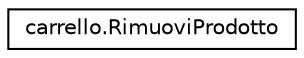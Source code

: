 digraph "Grafico della gerarchia delle classi"
{
  edge [fontname="Helvetica",fontsize="10",labelfontname="Helvetica",labelfontsize="10"];
  node [fontname="Helvetica",fontsize="10",shape=record];
  rankdir="LR";
  Node1 [label="carrello.RimuoviProdotto",height=0.2,width=0.4,color="black", fillcolor="white", style="filled",URL="$interfacecarrello_1_1_rimuovi_prodotto.html",tooltip="Interfaccia utilizzata per implementare un metodo di callback per la pressione del tasto rimuovi in B..."];
}
